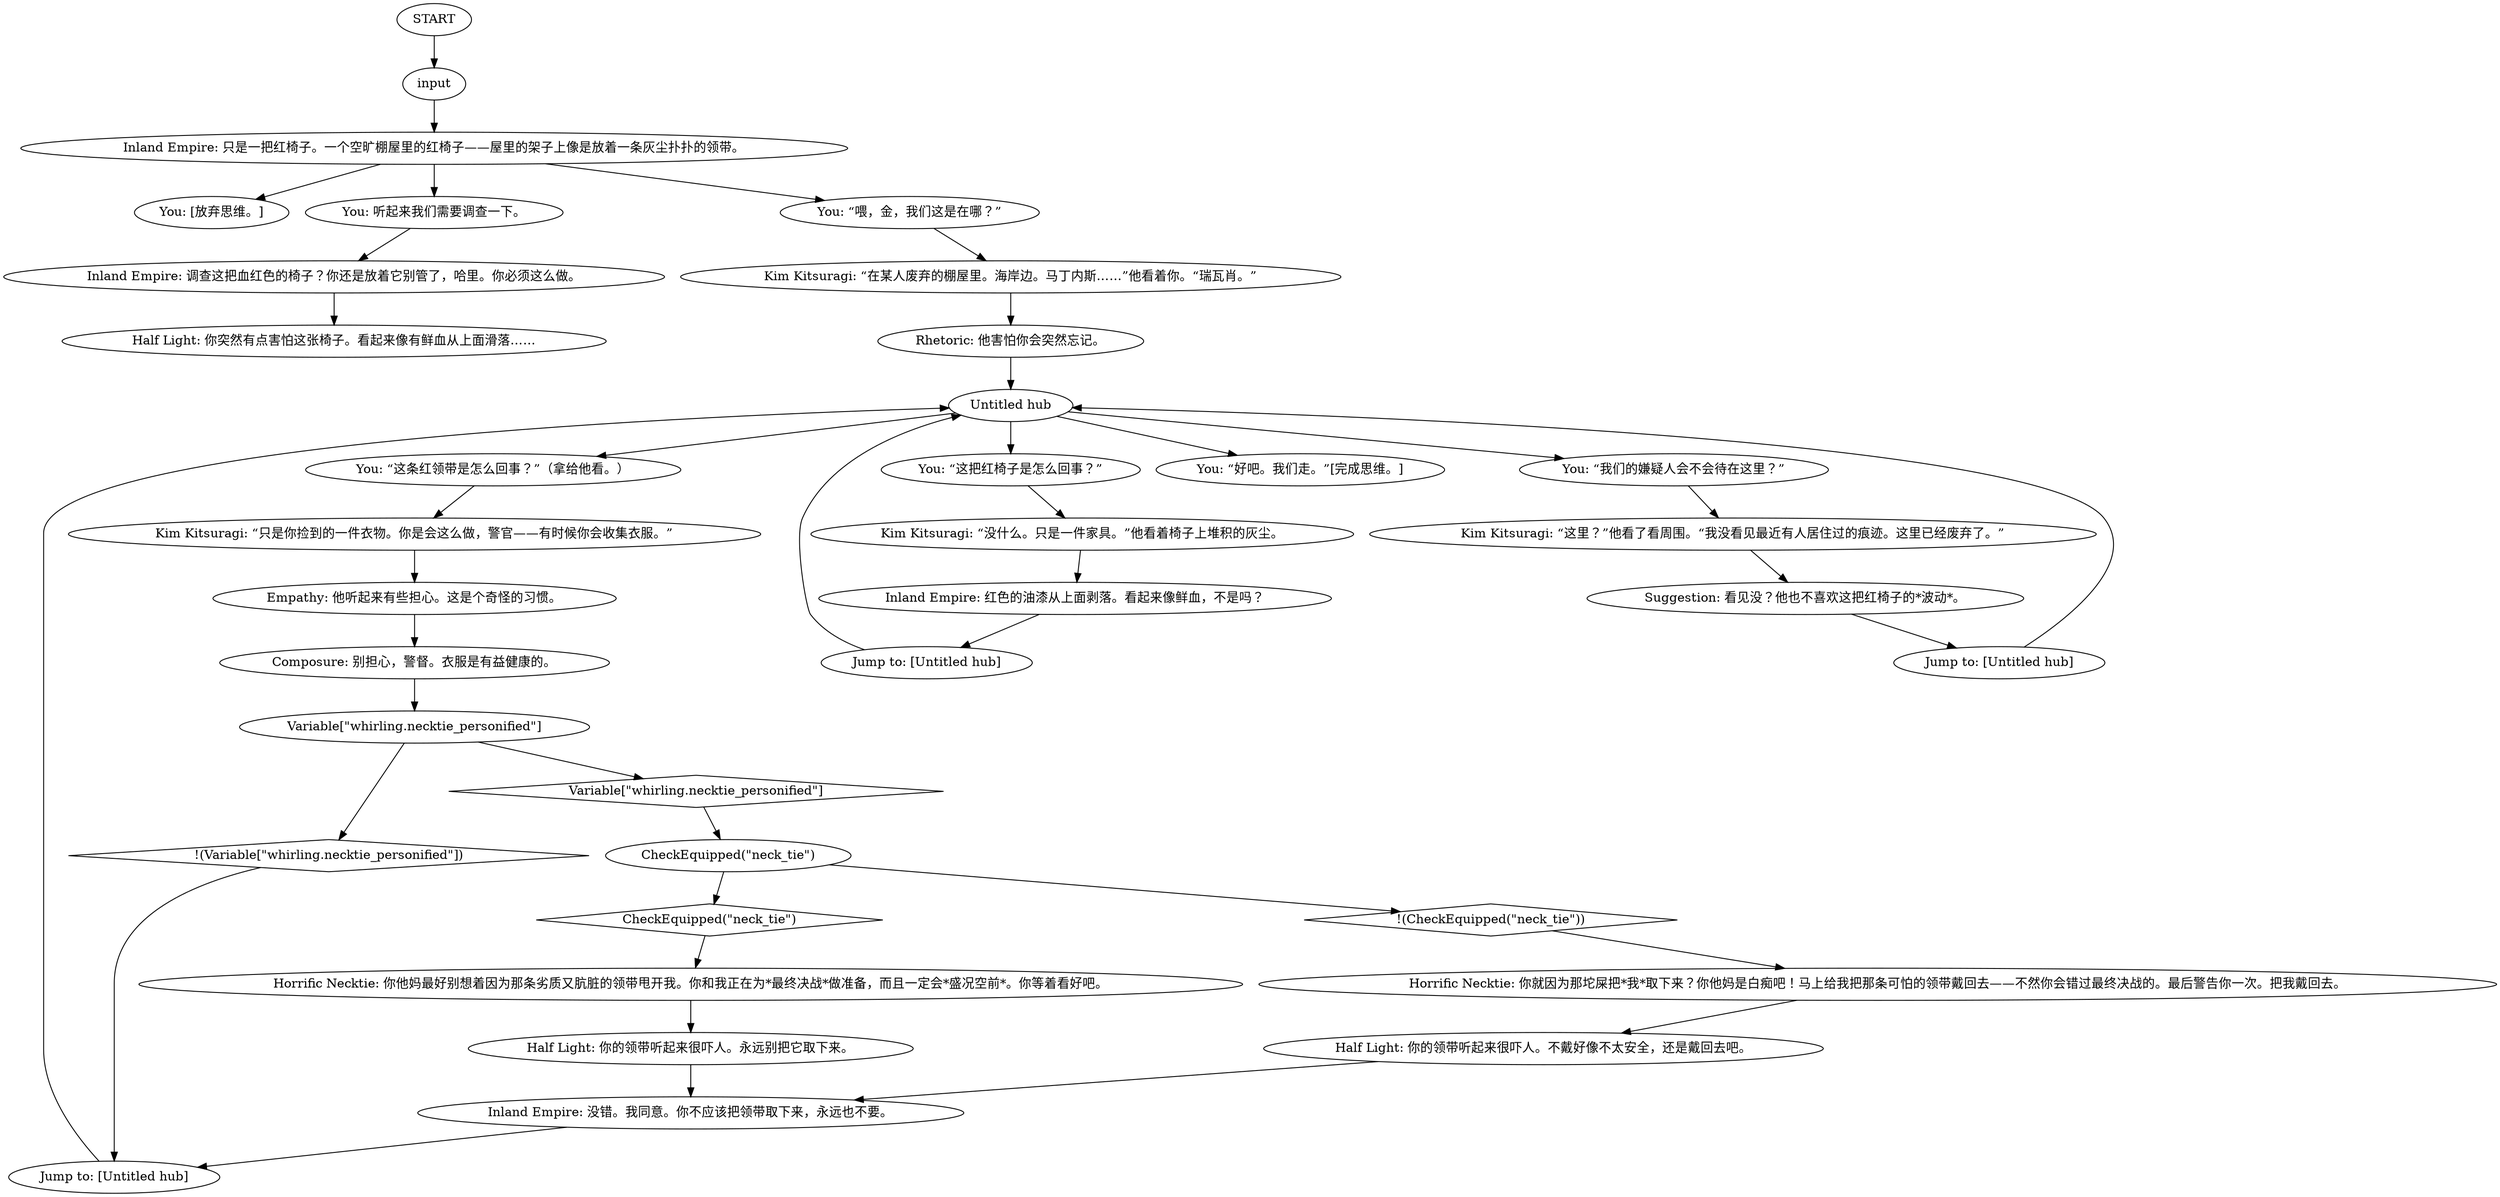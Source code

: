 # COAST ORB / redchairconvo
# The Red Chair Dialogue with Inland Empire.
# ==================================================
digraph G {
	  0 [label="START"];
	  1 [label="input"];
	  2 [label="Inland Empire: 只是一把红椅子。一个空旷棚屋里的红椅子——屋里的架子上像是放着一条灰尘扑扑的领带。"];
	  3 [label="CheckEquipped(\"neck_tie\")"];
	  4 [label="CheckEquipped(\"neck_tie\")", shape=diamond];
	  5 [label="!(CheckEquipped(\"neck_tie\"))", shape=diamond];
	  6 [label="Jump to: [Untitled hub]"];
	  7 [label="Half Light: 你的领带听起来很吓人。永远别把它取下来。"];
	  8 [label="Half Light: 你突然有点害怕这张椅子。看起来像有鲜血从上面滑落……"];
	  9 [label="Variable[\"whirling.necktie_personified\"]"];
	  10 [label="Variable[\"whirling.necktie_personified\"]", shape=diamond];
	  11 [label="!(Variable[\"whirling.necktie_personified\"])", shape=diamond];
	  12 [label="You: “这把红椅子是怎么回事？”"];
	  13 [label="You: [放弃思维。]"];
	  14 [label="Inland Empire: 没错。我同意。你不应该把领带取下来，永远也不要。"];
	  15 [label="Inland Empire: 红色的油漆从上面剥落。看起来像鲜血，不是吗？"];
	  16 [label="You: 听起来我们需要调查一下。"];
	  17 [label="Kim Kitsuragi: “在某人废弃的棚屋里。海岸边。马丁内斯……”他看着你。“瑞瓦肖。”"];
	  18 [label="Untitled hub"];
	  19 [label="You: “喂，金，我们这是在哪？”"];
	  20 [label="You: “这条红领带是怎么回事？”（拿给他看。）"];
	  21 [label="Jump to: [Untitled hub]"];
	  22 [label="You: “我们的嫌疑人会不会待在这里？”"];
	  23 [label="Empathy: 他听起来有些担心。这是个奇怪的习惯。"];
	  24 [label="Jump to: [Untitled hub]"];
	  25 [label="Kim Kitsuragi: “这里？”他看了看周围。“我没看见最近有人居住过的痕迹。这里已经废弃了。”"];
	  26 [label="Composure: 别担心，警督。衣服是有益健康的。"];
	  27 [label="Rhetoric: 他害怕你会突然忘记。"];
	  28 [label="Half Light: 你的领带听起来很吓人。不戴好像不太安全，还是戴回去吧。"];
	  29 [label="Suggestion: 看见没？他也不喜欢这把红椅子的*波动*。"];
	  30 [label="Kim Kitsuragi: “没什么。只是一件家具。”他看着椅子上堆积的灰尘。"];
	  31 [label="You: “好吧。我们走。”[完成思维。]"];
	  32 [label="Inland Empire: 调查这把血红色的椅子？你还是放着它别管了，哈里。你必须这么做。"];
	  34 [label="Kim Kitsuragi: “只是你捡到的一件衣物。你是会这么做，警官——有时候你会收集衣服。”"];
	  35 [label="Horrific Necktie: 你他妈最好别想着因为那条劣质又肮脏的领带甩开我。你和我正在为*最终决战*做准备，而且一定会*盛况空前*。你等着看好吧。"];
	  36 [label="Horrific Necktie: 你就因为那坨屎把*我*取下来？你他妈是白痴吧！马上给我把那条可怕的领带戴回去——不然你会错过最终决战的。最后警告你一次。把我戴回去。"];
	  0 -> 1
	  1 -> 2
	  2 -> 16
	  2 -> 19
	  2 -> 13
	  3 -> 4
	  3 -> 5
	  4 -> 35
	  5 -> 36
	  6 -> 18
	  7 -> 14
	  9 -> 10
	  9 -> 11
	  10 -> 3
	  11 -> 6
	  12 -> 30
	  14 -> 6
	  15 -> 21
	  16 -> 32
	  17 -> 27
	  18 -> 12
	  18 -> 20
	  18 -> 22
	  18 -> 31
	  19 -> 17
	  20 -> 34
	  21 -> 18
	  22 -> 25
	  23 -> 26
	  24 -> 18
	  25 -> 29
	  26 -> 9
	  27 -> 18
	  28 -> 14
	  29 -> 24
	  30 -> 15
	  32 -> 8
	  34 -> 23
	  35 -> 7
	  36 -> 28
}


